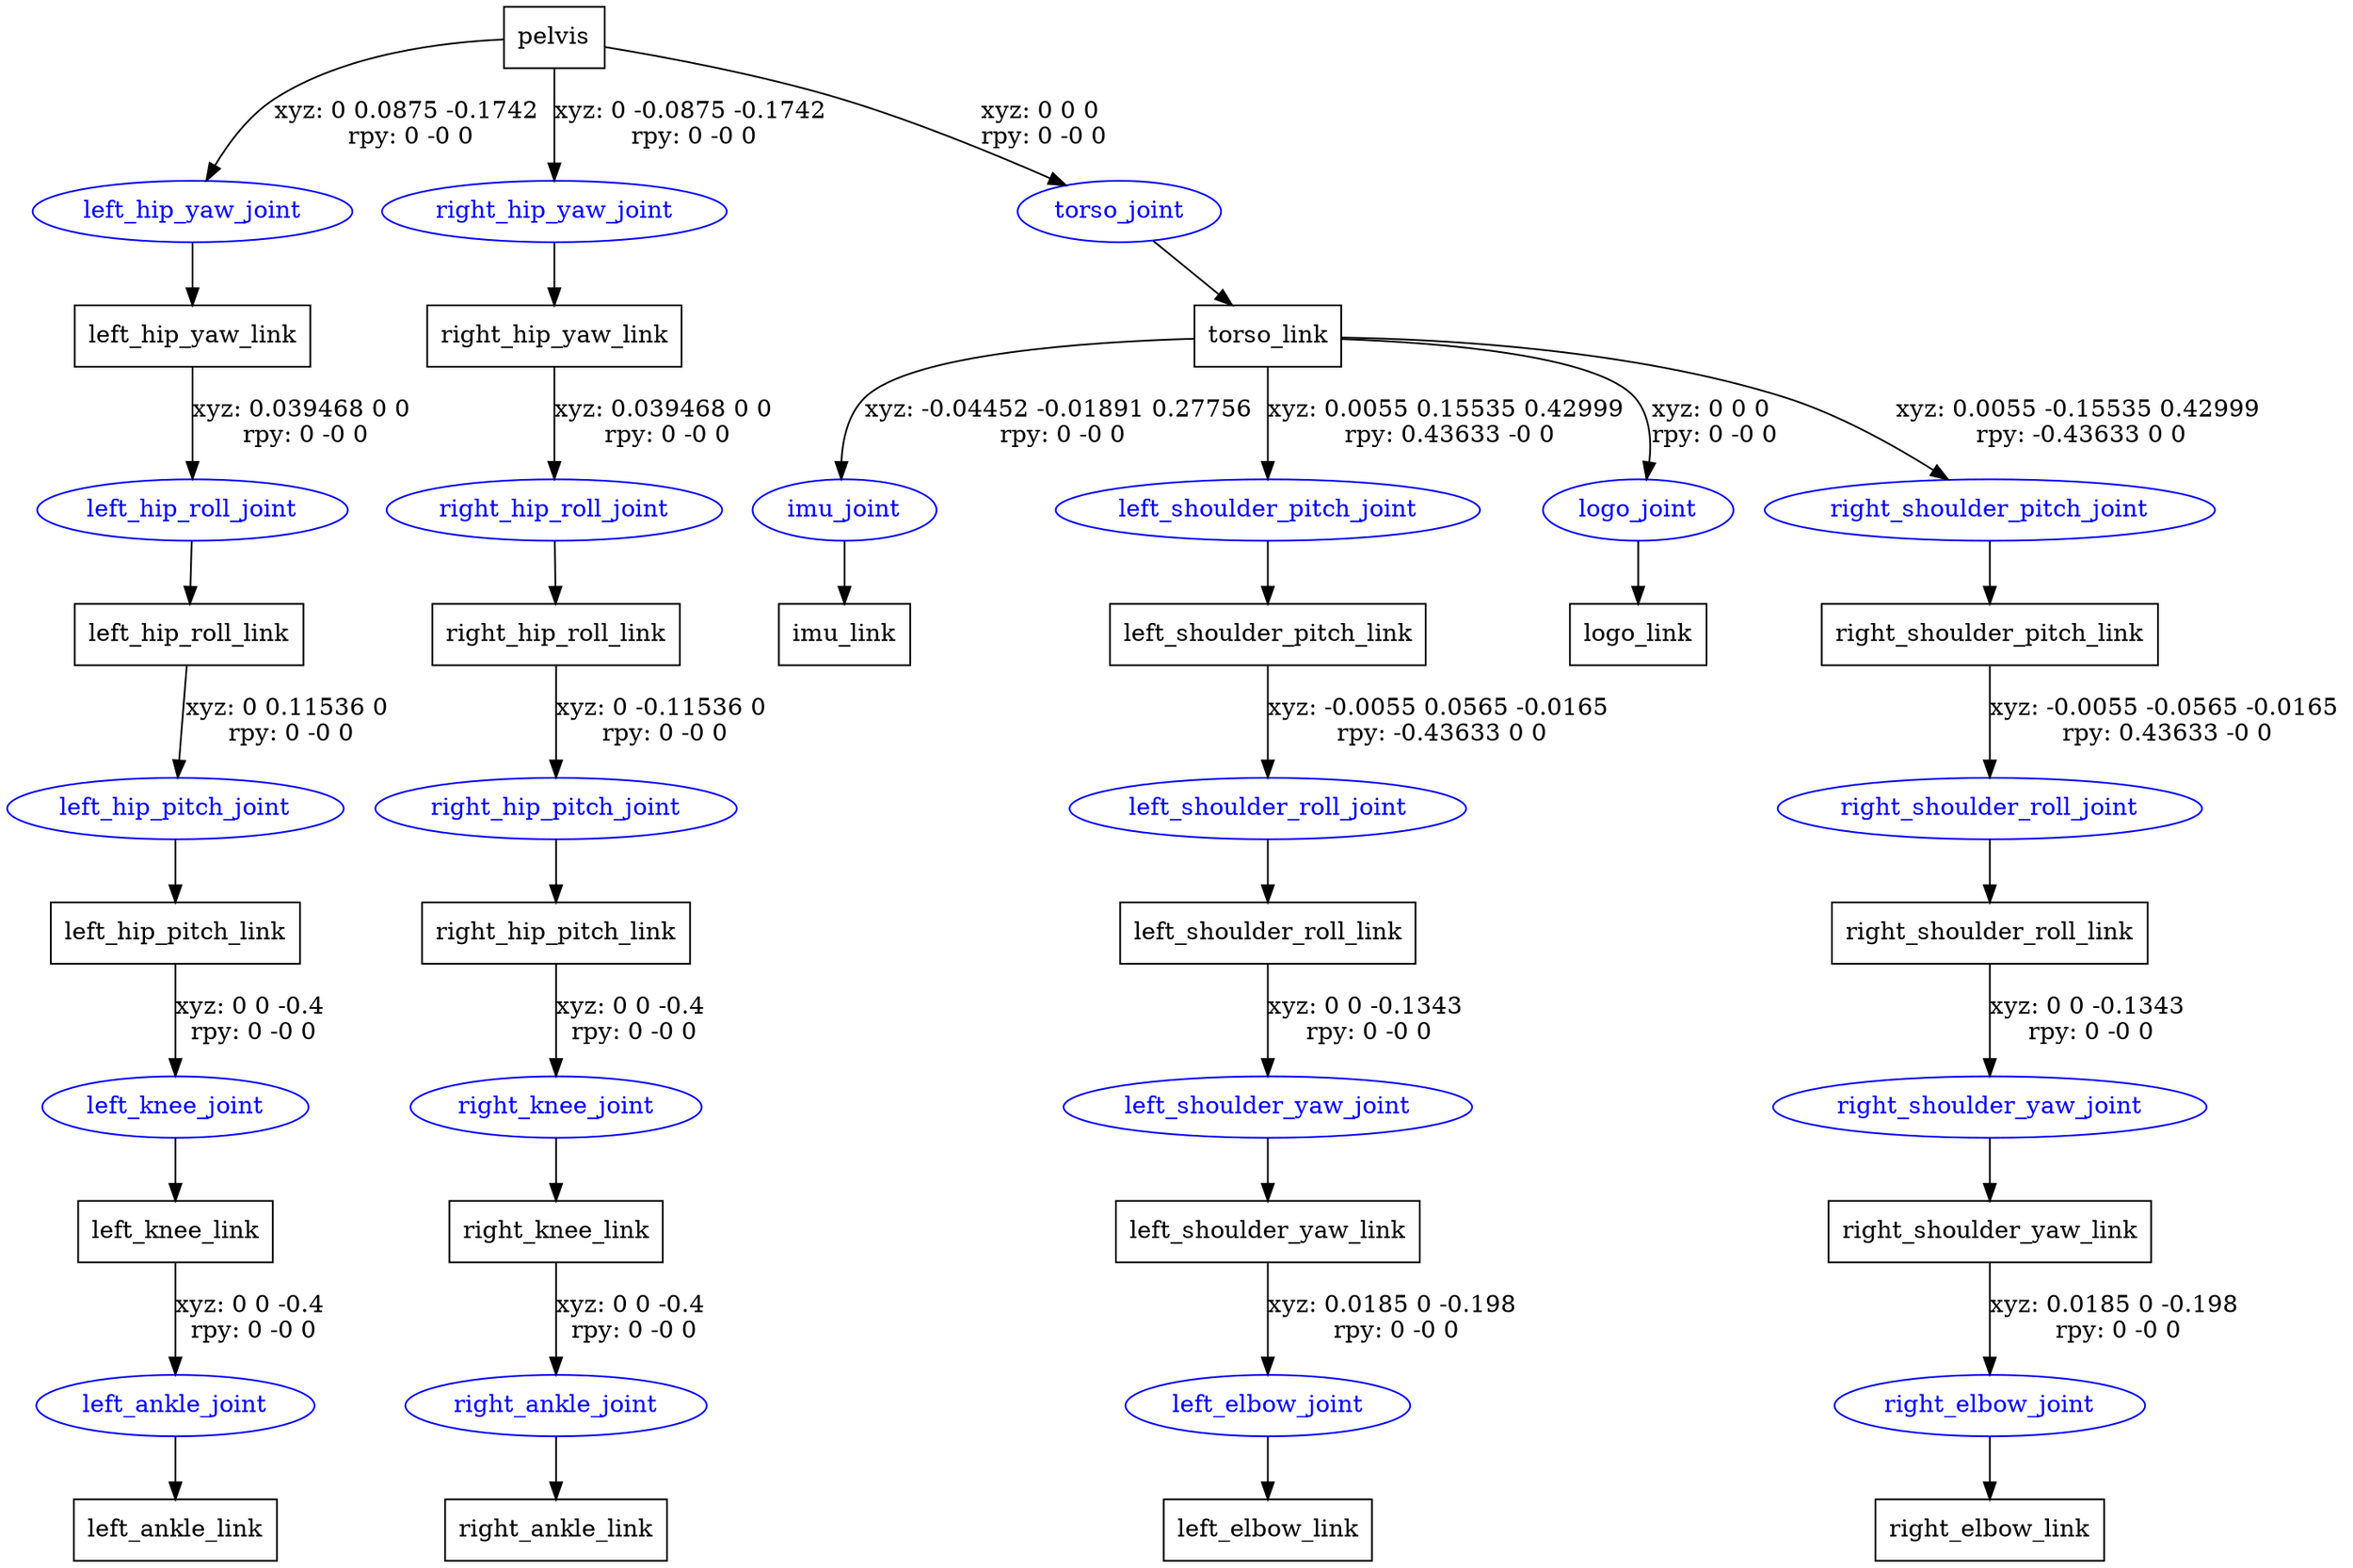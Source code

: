 digraph G {
node [shape=box];
"pelvis" [label="pelvis"];
"left_hip_yaw_link" [label="left_hip_yaw_link"];
"left_hip_roll_link" [label="left_hip_roll_link"];
"left_hip_pitch_link" [label="left_hip_pitch_link"];
"left_knee_link" [label="left_knee_link"];
"left_ankle_link" [label="left_ankle_link"];
"right_hip_yaw_link" [label="right_hip_yaw_link"];
"right_hip_roll_link" [label="right_hip_roll_link"];
"right_hip_pitch_link" [label="right_hip_pitch_link"];
"right_knee_link" [label="right_knee_link"];
"right_ankle_link" [label="right_ankle_link"];
"torso_link" [label="torso_link"];
"imu_link" [label="imu_link"];
"left_shoulder_pitch_link" [label="left_shoulder_pitch_link"];
"left_shoulder_roll_link" [label="left_shoulder_roll_link"];
"left_shoulder_yaw_link" [label="left_shoulder_yaw_link"];
"left_elbow_link" [label="left_elbow_link"];
"logo_link" [label="logo_link"];
"right_shoulder_pitch_link" [label="right_shoulder_pitch_link"];
"right_shoulder_roll_link" [label="right_shoulder_roll_link"];
"right_shoulder_yaw_link" [label="right_shoulder_yaw_link"];
"right_elbow_link" [label="right_elbow_link"];
node [shape=ellipse, color=blue, fontcolor=blue];
"pelvis" -> "left_hip_yaw_joint" [label="xyz: 0 0.0875 -0.1742 \nrpy: 0 -0 0"]
"left_hip_yaw_joint" -> "left_hip_yaw_link"
"left_hip_yaw_link" -> "left_hip_roll_joint" [label="xyz: 0.039468 0 0 \nrpy: 0 -0 0"]
"left_hip_roll_joint" -> "left_hip_roll_link"
"left_hip_roll_link" -> "left_hip_pitch_joint" [label="xyz: 0 0.11536 0 \nrpy: 0 -0 0"]
"left_hip_pitch_joint" -> "left_hip_pitch_link"
"left_hip_pitch_link" -> "left_knee_joint" [label="xyz: 0 0 -0.4 \nrpy: 0 -0 0"]
"left_knee_joint" -> "left_knee_link"
"left_knee_link" -> "left_ankle_joint" [label="xyz: 0 0 -0.4 \nrpy: 0 -0 0"]
"left_ankle_joint" -> "left_ankle_link"
"pelvis" -> "right_hip_yaw_joint" [label="xyz: 0 -0.0875 -0.1742 \nrpy: 0 -0 0"]
"right_hip_yaw_joint" -> "right_hip_yaw_link"
"right_hip_yaw_link" -> "right_hip_roll_joint" [label="xyz: 0.039468 0 0 \nrpy: 0 -0 0"]
"right_hip_roll_joint" -> "right_hip_roll_link"
"right_hip_roll_link" -> "right_hip_pitch_joint" [label="xyz: 0 -0.11536 0 \nrpy: 0 -0 0"]
"right_hip_pitch_joint" -> "right_hip_pitch_link"
"right_hip_pitch_link" -> "right_knee_joint" [label="xyz: 0 0 -0.4 \nrpy: 0 -0 0"]
"right_knee_joint" -> "right_knee_link"
"right_knee_link" -> "right_ankle_joint" [label="xyz: 0 0 -0.4 \nrpy: 0 -0 0"]
"right_ankle_joint" -> "right_ankle_link"
"pelvis" -> "torso_joint" [label="xyz: 0 0 0 \nrpy: 0 -0 0"]
"torso_joint" -> "torso_link"
"torso_link" -> "imu_joint" [label="xyz: -0.04452 -0.01891 0.27756 \nrpy: 0 -0 0"]
"imu_joint" -> "imu_link"
"torso_link" -> "left_shoulder_pitch_joint" [label="xyz: 0.0055 0.15535 0.42999 \nrpy: 0.43633 -0 0"]
"left_shoulder_pitch_joint" -> "left_shoulder_pitch_link"
"left_shoulder_pitch_link" -> "left_shoulder_roll_joint" [label="xyz: -0.0055 0.0565 -0.0165 \nrpy: -0.43633 0 0"]
"left_shoulder_roll_joint" -> "left_shoulder_roll_link"
"left_shoulder_roll_link" -> "left_shoulder_yaw_joint" [label="xyz: 0 0 -0.1343 \nrpy: 0 -0 0"]
"left_shoulder_yaw_joint" -> "left_shoulder_yaw_link"
"left_shoulder_yaw_link" -> "left_elbow_joint" [label="xyz: 0.0185 0 -0.198 \nrpy: 0 -0 0"]
"left_elbow_joint" -> "left_elbow_link"
"torso_link" -> "logo_joint" [label="xyz: 0 0 0 \nrpy: 0 -0 0"]
"logo_joint" -> "logo_link"
"torso_link" -> "right_shoulder_pitch_joint" [label="xyz: 0.0055 -0.15535 0.42999 \nrpy: -0.43633 0 0"]
"right_shoulder_pitch_joint" -> "right_shoulder_pitch_link"
"right_shoulder_pitch_link" -> "right_shoulder_roll_joint" [label="xyz: -0.0055 -0.0565 -0.0165 \nrpy: 0.43633 -0 0"]
"right_shoulder_roll_joint" -> "right_shoulder_roll_link"
"right_shoulder_roll_link" -> "right_shoulder_yaw_joint" [label="xyz: 0 0 -0.1343 \nrpy: 0 -0 0"]
"right_shoulder_yaw_joint" -> "right_shoulder_yaw_link"
"right_shoulder_yaw_link" -> "right_elbow_joint" [label="xyz: 0.0185 0 -0.198 \nrpy: 0 -0 0"]
"right_elbow_joint" -> "right_elbow_link"
}
